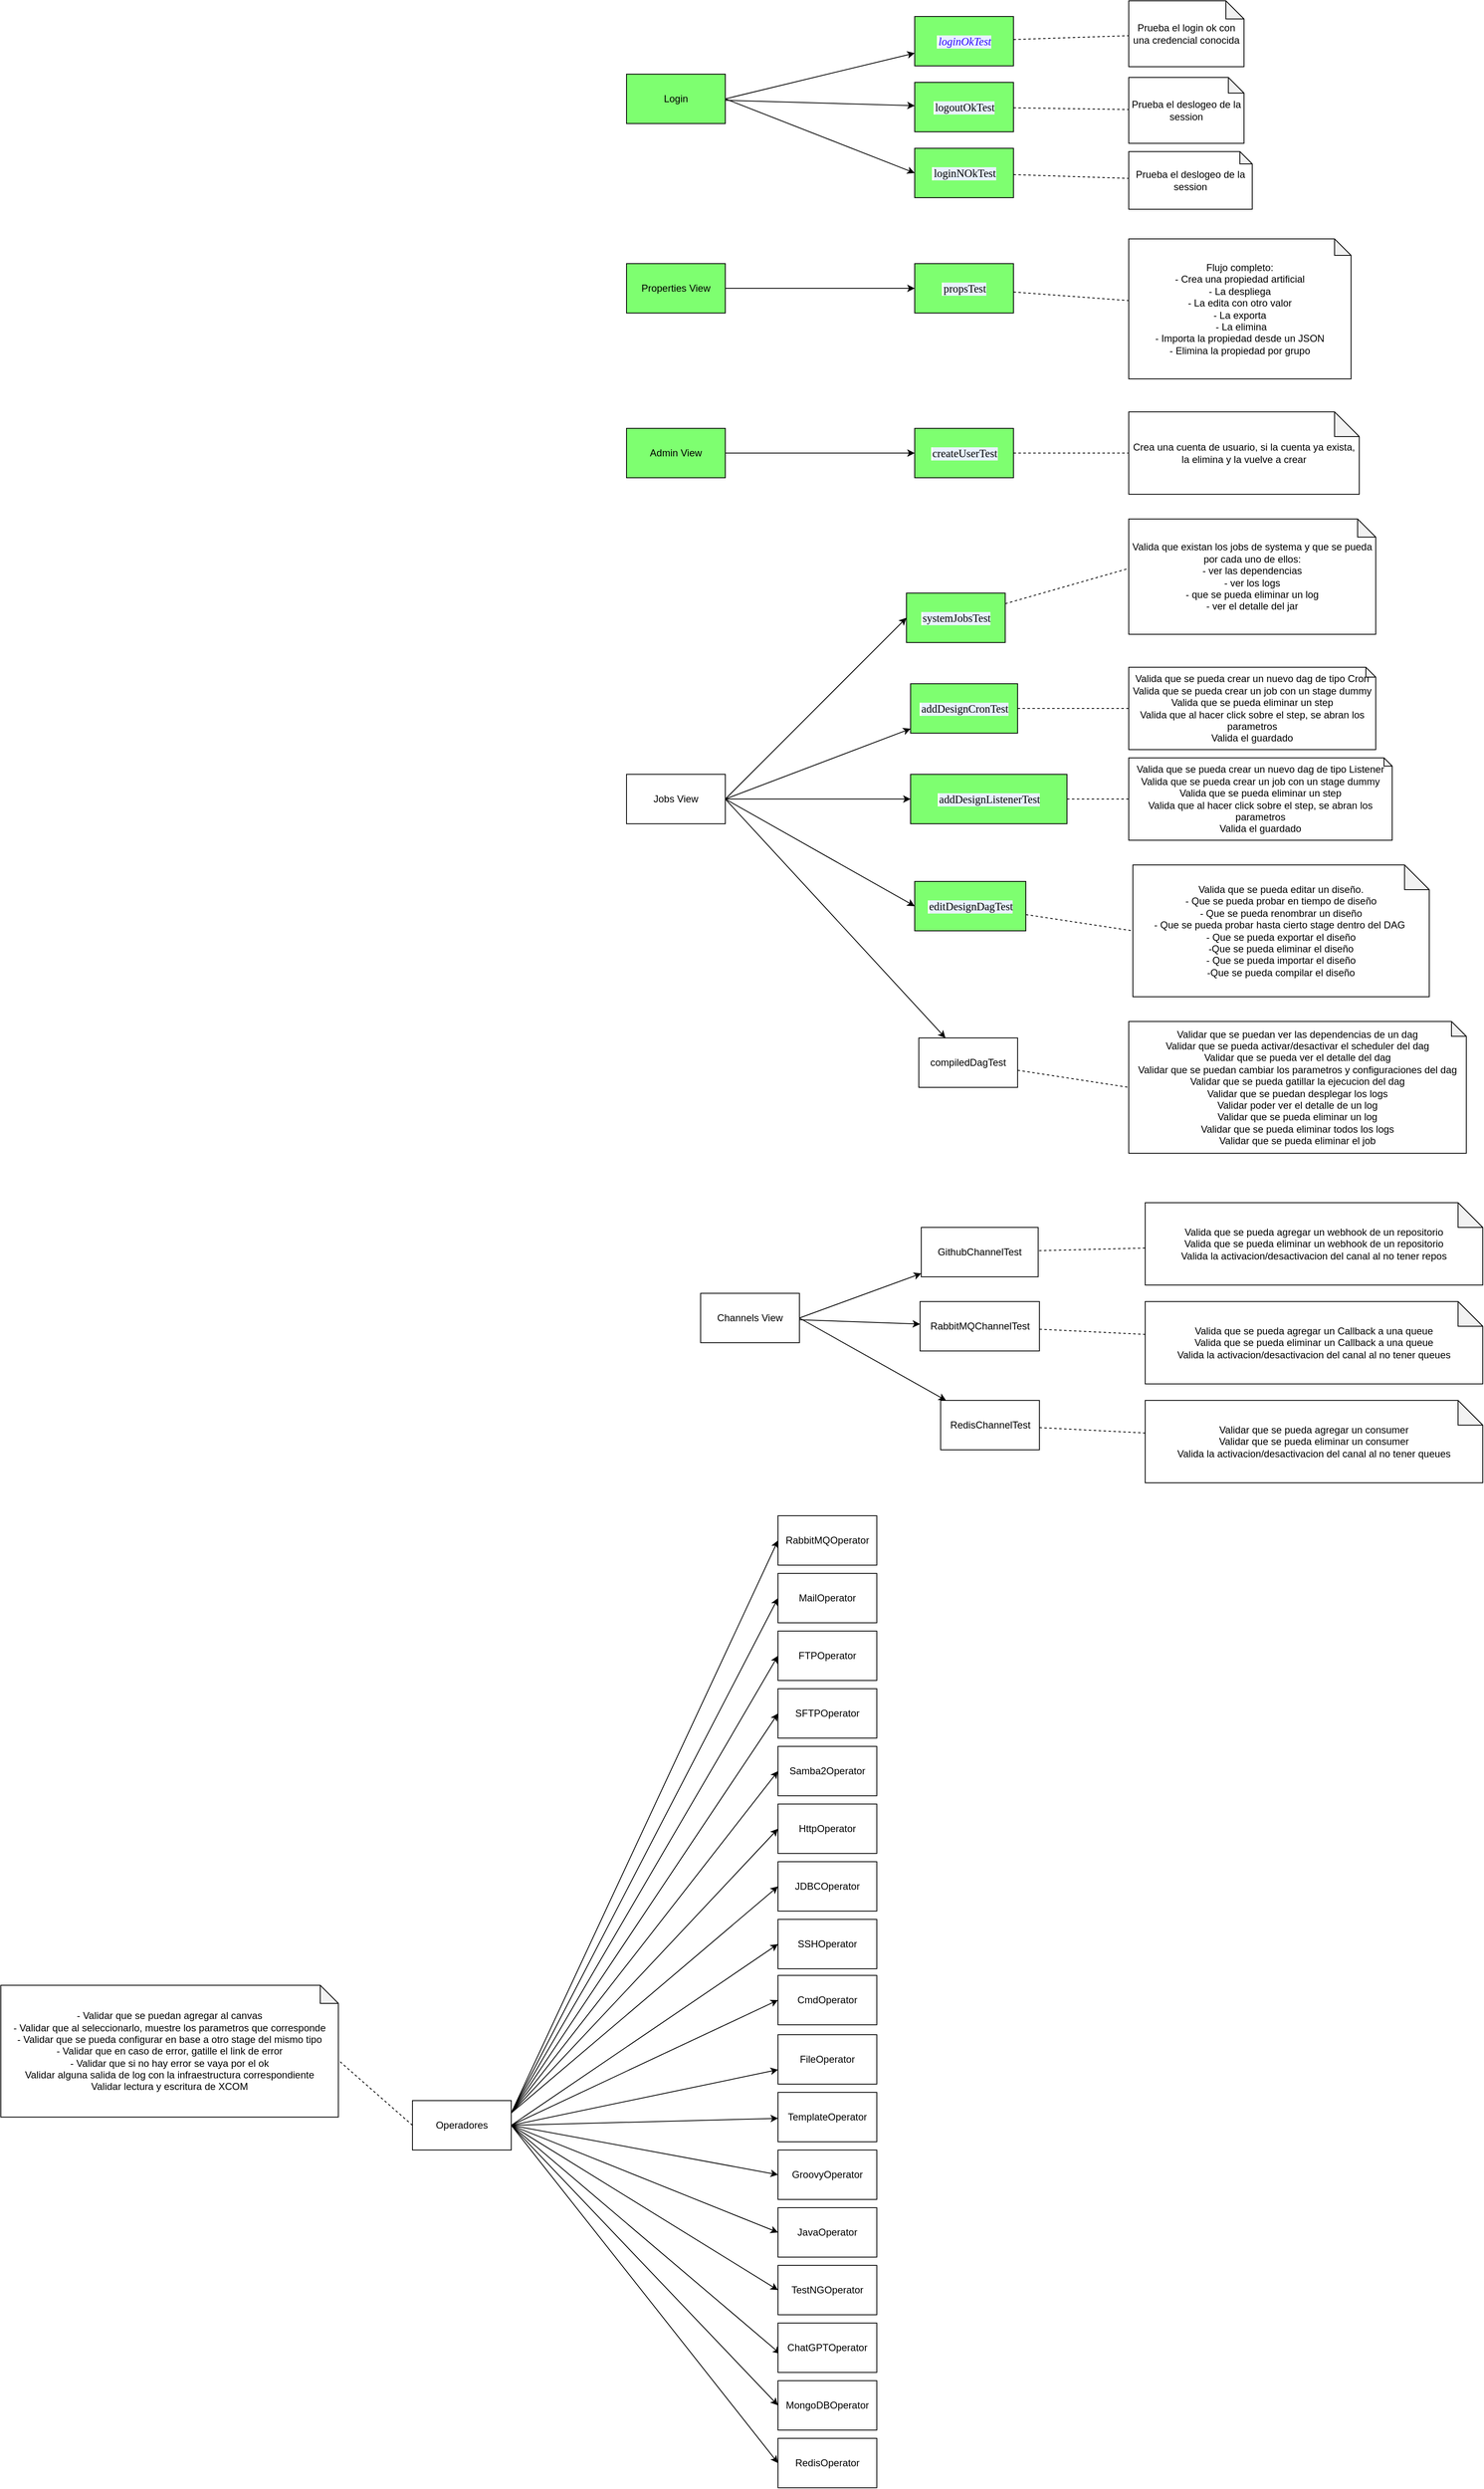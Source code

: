 <mxfile version="21.7.4" type="device">
  <diagram name="Página-1" id="fv28-R_EXHtYrqyaQg-m">
    <mxGraphModel dx="2045" dy="518" grid="1" gridSize="10" guides="1" tooltips="1" connect="1" arrows="1" fold="1" page="1" pageScale="1" pageWidth="827" pageHeight="1169" math="0" shadow="0">
      <root>
        <mxCell id="0" />
        <mxCell id="1" parent="0" />
        <mxCell id="RLsEqO7d_ssN9m2kxjmB-6" value="" style="rounded=0;orthogonalLoop=1;jettySize=auto;html=1;exitX=1;exitY=0.5;exitDx=0;exitDy=0;" edge="1" parent="1" source="RLsEqO7d_ssN9m2kxjmB-1" target="RLsEqO7d_ssN9m2kxjmB-5">
          <mxGeometry relative="1" as="geometry" />
        </mxCell>
        <mxCell id="RLsEqO7d_ssN9m2kxjmB-9" value="" style="rounded=0;orthogonalLoop=1;jettySize=auto;html=1;" edge="1" parent="1" source="RLsEqO7d_ssN9m2kxjmB-1" target="RLsEqO7d_ssN9m2kxjmB-8">
          <mxGeometry relative="1" as="geometry" />
        </mxCell>
        <mxCell id="RLsEqO7d_ssN9m2kxjmB-11" value="" style="rounded=0;orthogonalLoop=1;jettySize=auto;html=1;entryX=0;entryY=0.5;entryDx=0;entryDy=0;exitX=1;exitY=0.5;exitDx=0;exitDy=0;" edge="1" parent="1" source="RLsEqO7d_ssN9m2kxjmB-1" target="RLsEqO7d_ssN9m2kxjmB-10">
          <mxGeometry relative="1" as="geometry">
            <mxPoint x="240" y="250" as="sourcePoint" />
            <mxPoint x="470" y="360" as="targetPoint" />
          </mxGeometry>
        </mxCell>
        <mxCell id="RLsEqO7d_ssN9m2kxjmB-1" value="Login" style="rounded=0;whiteSpace=wrap;html=1;fillColor=#7EFF70;" vertex="1" parent="1">
          <mxGeometry x="170" y="110" width="120" height="60" as="geometry" />
        </mxCell>
        <mxCell id="RLsEqO7d_ssN9m2kxjmB-19" value="" style="edgeStyle=orthogonalEdgeStyle;rounded=0;orthogonalLoop=1;jettySize=auto;html=1;" edge="1" parent="1" source="RLsEqO7d_ssN9m2kxjmB-2" target="RLsEqO7d_ssN9m2kxjmB-18">
          <mxGeometry relative="1" as="geometry" />
        </mxCell>
        <mxCell id="RLsEqO7d_ssN9m2kxjmB-2" value="Properties View" style="rounded=0;whiteSpace=wrap;html=1;fillColor=#7EFF70;" vertex="1" parent="1">
          <mxGeometry x="170" y="340" width="120" height="60" as="geometry" />
        </mxCell>
        <mxCell id="RLsEqO7d_ssN9m2kxjmB-23" value="" style="edgeStyle=orthogonalEdgeStyle;rounded=0;orthogonalLoop=1;jettySize=auto;html=1;" edge="1" parent="1" source="RLsEqO7d_ssN9m2kxjmB-3" target="RLsEqO7d_ssN9m2kxjmB-22">
          <mxGeometry relative="1" as="geometry" />
        </mxCell>
        <mxCell id="RLsEqO7d_ssN9m2kxjmB-3" value="Admin View" style="rounded=0;whiteSpace=wrap;html=1;fillColor=#7EFF70;" vertex="1" parent="1">
          <mxGeometry x="170" y="540" width="120" height="60" as="geometry" />
        </mxCell>
        <mxCell id="RLsEqO7d_ssN9m2kxjmB-27" value="" style="rounded=0;orthogonalLoop=1;jettySize=auto;html=1;exitX=1;exitY=0.5;exitDx=0;exitDy=0;entryX=0;entryY=0.5;entryDx=0;entryDy=0;" edge="1" parent="1" source="RLsEqO7d_ssN9m2kxjmB-4" target="RLsEqO7d_ssN9m2kxjmB-26">
          <mxGeometry relative="1" as="geometry" />
        </mxCell>
        <mxCell id="RLsEqO7d_ssN9m2kxjmB-33" style="rounded=0;orthogonalLoop=1;jettySize=auto;html=1;exitX=1;exitY=0.5;exitDx=0;exitDy=0;" edge="1" parent="1" source="RLsEqO7d_ssN9m2kxjmB-4" target="RLsEqO7d_ssN9m2kxjmB-30">
          <mxGeometry relative="1" as="geometry" />
        </mxCell>
        <mxCell id="RLsEqO7d_ssN9m2kxjmB-35" value="" style="rounded=0;orthogonalLoop=1;jettySize=auto;html=1;exitX=1;exitY=0.5;exitDx=0;exitDy=0;entryX=0;entryY=0.5;entryDx=0;entryDy=0;" edge="1" parent="1" source="RLsEqO7d_ssN9m2kxjmB-4" target="RLsEqO7d_ssN9m2kxjmB-34">
          <mxGeometry relative="1" as="geometry">
            <mxPoint x="250" y="800" as="sourcePoint" />
            <mxPoint x="494.286" y="980" as="targetPoint" />
          </mxGeometry>
        </mxCell>
        <mxCell id="RLsEqO7d_ssN9m2kxjmB-41" style="rounded=0;orthogonalLoop=1;jettySize=auto;html=1;exitX=1;exitY=0.5;exitDx=0;exitDy=0;entryX=0;entryY=0.5;entryDx=0;entryDy=0;" edge="1" parent="1" source="RLsEqO7d_ssN9m2kxjmB-4" target="RLsEqO7d_ssN9m2kxjmB-38">
          <mxGeometry relative="1" as="geometry" />
        </mxCell>
        <mxCell id="RLsEqO7d_ssN9m2kxjmB-45" style="rounded=0;orthogonalLoop=1;jettySize=auto;html=1;exitX=1;exitY=0.5;exitDx=0;exitDy=0;" edge="1" parent="1" source="RLsEqO7d_ssN9m2kxjmB-4" target="RLsEqO7d_ssN9m2kxjmB-42">
          <mxGeometry relative="1" as="geometry" />
        </mxCell>
        <mxCell id="RLsEqO7d_ssN9m2kxjmB-4" value="Jobs View" style="rounded=0;whiteSpace=wrap;html=1;" vertex="1" parent="1">
          <mxGeometry x="170" y="960" width="120" height="60" as="geometry" />
        </mxCell>
        <mxCell id="RLsEqO7d_ssN9m2kxjmB-5" value="&lt;div style=&quot;background-color:#ffffff;padding:0px 0px 0px 2px;&quot;&gt;&lt;div style=&quot;color: rgb(0, 0, 0); background-color: rgb(255, 255, 255); font-family: Consolas; font-size: 10pt;&quot;&gt;&lt;p style=&quot;background-color:#e8f2fe;margin:0;&quot;&gt;&lt;span style=&quot;color:#2a00ff;font-style:italic;&quot;&gt;loginOkTest&lt;/span&gt;&lt;/p&gt;&lt;/div&gt;&lt;/div&gt;" style="rounded=0;whiteSpace=wrap;html=1;fillColor=#7EFF70;" vertex="1" parent="1">
          <mxGeometry x="520" y="40" width="120" height="60" as="geometry" />
        </mxCell>
        <mxCell id="RLsEqO7d_ssN9m2kxjmB-8" value="&lt;div style=&quot;background-color:#ffffff;padding:0px 0px 0px 2px;&quot;&gt;&lt;div style=&quot;font-family: Consolas; font-size: 10pt;&quot;&gt;&lt;p style=&quot;background-color:#e8f2fe;margin:0;&quot;&gt;logoutOkTest&lt;/p&gt;&lt;/div&gt;&lt;/div&gt;" style="rounded=0;whiteSpace=wrap;html=1;fillColor=#7EFF70;" vertex="1" parent="1">
          <mxGeometry x="520" y="120" width="120" height="60" as="geometry" />
        </mxCell>
        <mxCell id="RLsEqO7d_ssN9m2kxjmB-10" value="&lt;div style=&quot;background-color:#ffffff;padding:0px 0px 0px 2px;&quot;&gt;&lt;div style=&quot;font-family: Consolas; font-size: 10pt;&quot;&gt;&lt;p style=&quot;background-color:#e8f2fe;margin:0;&quot;&gt;loginNOkTest&lt;/p&gt;&lt;/div&gt;&lt;/div&gt;" style="rounded=0;whiteSpace=wrap;html=1;fillColor=#7EFF70;" vertex="1" parent="1">
          <mxGeometry x="520" y="200" width="120" height="60" as="geometry" />
        </mxCell>
        <mxCell id="RLsEqO7d_ssN9m2kxjmB-12" value="Prueba el login ok con una credencial conocida" style="shape=note;whiteSpace=wrap;html=1;backgroundOutline=1;darkOpacity=0.05;size=22;" vertex="1" parent="1">
          <mxGeometry x="780" y="21" width="140" height="80" as="geometry" />
        </mxCell>
        <mxCell id="RLsEqO7d_ssN9m2kxjmB-13" value="Prueba el deslogeo de la session" style="shape=note;whiteSpace=wrap;html=1;backgroundOutline=1;darkOpacity=0.05;size=19;" vertex="1" parent="1">
          <mxGeometry x="780" y="114" width="140" height="80" as="geometry" />
        </mxCell>
        <mxCell id="RLsEqO7d_ssN9m2kxjmB-14" value="Prueba el deslogeo de la session" style="shape=note;whiteSpace=wrap;html=1;backgroundOutline=1;darkOpacity=0.05;size=15;" vertex="1" parent="1">
          <mxGeometry x="780" y="204" width="150" height="70" as="geometry" />
        </mxCell>
        <mxCell id="RLsEqO7d_ssN9m2kxjmB-15" value="" style="endArrow=none;dashed=1;html=1;rounded=0;" edge="1" parent="1" source="RLsEqO7d_ssN9m2kxjmB-5" target="RLsEqO7d_ssN9m2kxjmB-12">
          <mxGeometry width="50" height="50" relative="1" as="geometry">
            <mxPoint x="660" y="30" as="sourcePoint" />
            <mxPoint x="710" y="-20" as="targetPoint" />
          </mxGeometry>
        </mxCell>
        <mxCell id="RLsEqO7d_ssN9m2kxjmB-16" value="" style="endArrow=none;dashed=1;html=1;rounded=0;" edge="1" parent="1" source="RLsEqO7d_ssN9m2kxjmB-8" target="RLsEqO7d_ssN9m2kxjmB-13">
          <mxGeometry width="50" height="50" relative="1" as="geometry">
            <mxPoint x="670" y="220" as="sourcePoint" />
            <mxPoint x="720" y="170" as="targetPoint" />
          </mxGeometry>
        </mxCell>
        <mxCell id="RLsEqO7d_ssN9m2kxjmB-17" value="" style="endArrow=none;dashed=1;html=1;rounded=0;" edge="1" parent="1" source="RLsEqO7d_ssN9m2kxjmB-10" target="RLsEqO7d_ssN9m2kxjmB-14">
          <mxGeometry width="50" height="50" relative="1" as="geometry">
            <mxPoint x="690" y="270" as="sourcePoint" />
            <mxPoint x="740" y="220" as="targetPoint" />
          </mxGeometry>
        </mxCell>
        <mxCell id="RLsEqO7d_ssN9m2kxjmB-18" value="&lt;div style=&quot;background-color:#ffffff;padding:0px 0px 0px 2px;&quot;&gt;&lt;div style=&quot;font-family: Consolas; font-size: 10pt;&quot;&gt;&lt;p style=&quot;background-color:#e8f2fe;margin:20 0 0 0;&quot;&gt;propsTest&lt;/p&gt;&lt;/div&gt;&lt;/div&gt;" style="rounded=0;whiteSpace=wrap;html=1;fillColor=#7EFF70;" vertex="1" parent="1">
          <mxGeometry x="520" y="340" width="120" height="60" as="geometry" />
        </mxCell>
        <mxCell id="RLsEqO7d_ssN9m2kxjmB-20" value="Flujo completo:&lt;br&gt;- Crea una propiedad artificial&lt;br&gt;- La despliega&lt;br&gt;- La edita con otro valor&lt;br&gt;- La exporta&lt;br&gt;&amp;nbsp;- La elimina&lt;br&gt;- Importa la propiedad desde un JSON&lt;br&gt;- Elimina la propiedad por grupo" style="shape=note;whiteSpace=wrap;html=1;backgroundOutline=1;darkOpacity=0.05;size=20;" vertex="1" parent="1">
          <mxGeometry x="780" y="310" width="270" height="170" as="geometry" />
        </mxCell>
        <mxCell id="RLsEqO7d_ssN9m2kxjmB-21" value="" style="endArrow=none;dashed=1;html=1;rounded=0;" edge="1" parent="1" source="RLsEqO7d_ssN9m2kxjmB-18" target="RLsEqO7d_ssN9m2kxjmB-20">
          <mxGeometry width="50" height="50" relative="1" as="geometry">
            <mxPoint x="610" y="480" as="sourcePoint" />
            <mxPoint x="660" y="430" as="targetPoint" />
          </mxGeometry>
        </mxCell>
        <mxCell id="RLsEqO7d_ssN9m2kxjmB-22" value="&lt;div style=&quot;background-color:#ffffff;padding:0px 0px 0px 2px;&quot;&gt;&lt;div style=&quot;font-family: Consolas; font-size: 10pt;&quot;&gt;&lt;p style=&quot;background-color:#e8f2fe;margin:0;&quot;&gt;createUserTest&lt;/p&gt;&lt;/div&gt;&lt;/div&gt;" style="rounded=0;whiteSpace=wrap;html=1;fillColor=#7EFF70;" vertex="1" parent="1">
          <mxGeometry x="520" y="540" width="120" height="60" as="geometry" />
        </mxCell>
        <mxCell id="RLsEqO7d_ssN9m2kxjmB-24" value="Crea una cuenta de usuario, si la cuenta ya exista, la elimina y la vuelve a crear" style="shape=note;whiteSpace=wrap;html=1;backgroundOutline=1;darkOpacity=0.05;" vertex="1" parent="1">
          <mxGeometry x="780" y="520" width="280" height="100" as="geometry" />
        </mxCell>
        <mxCell id="RLsEqO7d_ssN9m2kxjmB-25" value="" style="endArrow=none;dashed=1;html=1;rounded=0;entryX=0;entryY=0.5;entryDx=0;entryDy=0;entryPerimeter=0;" edge="1" parent="1" source="RLsEqO7d_ssN9m2kxjmB-22" target="RLsEqO7d_ssN9m2kxjmB-24">
          <mxGeometry width="50" height="50" relative="1" as="geometry">
            <mxPoint x="710" y="750" as="sourcePoint" />
            <mxPoint x="760" y="700" as="targetPoint" />
          </mxGeometry>
        </mxCell>
        <mxCell id="RLsEqO7d_ssN9m2kxjmB-26" value="&lt;div style=&quot;background-color:#ffffff;padding:0px 0px 0px 2px;&quot;&gt;&lt;div style=&quot;font-family: Consolas; font-size: 10pt;&quot;&gt;&lt;p style=&quot;background-color:#e8f2fe;margin:0;&quot;&gt;systemJobsTest&lt;/p&gt;&lt;/div&gt;&lt;/div&gt;" style="rounded=0;whiteSpace=wrap;html=1;fillColor=#7EFF70;" vertex="1" parent="1">
          <mxGeometry x="510" y="740" width="120" height="60" as="geometry" />
        </mxCell>
        <mxCell id="RLsEqO7d_ssN9m2kxjmB-28" value="Valida que existan los jobs de systema y que se pueda por cada uno de ellos:&lt;br&gt;- ver las dependencias&lt;br&gt;- ver los logs&lt;br&gt;- que se pueda eliminar un log&lt;br&gt;- ver el detalle del jar" style="shape=note;whiteSpace=wrap;html=1;backgroundOutline=1;darkOpacity=0.05;size=22;" vertex="1" parent="1">
          <mxGeometry x="780" y="650" width="300" height="140" as="geometry" />
        </mxCell>
        <mxCell id="RLsEqO7d_ssN9m2kxjmB-29" value="" style="endArrow=none;dashed=1;html=1;rounded=0;entryX=0;entryY=0.429;entryDx=0;entryDy=0;entryPerimeter=0;" edge="1" parent="1" source="RLsEqO7d_ssN9m2kxjmB-26" target="RLsEqO7d_ssN9m2kxjmB-28">
          <mxGeometry width="50" height="50" relative="1" as="geometry">
            <mxPoint x="560" y="860" as="sourcePoint" />
            <mxPoint x="610" y="810" as="targetPoint" />
          </mxGeometry>
        </mxCell>
        <mxCell id="RLsEqO7d_ssN9m2kxjmB-30" value="&lt;div style=&quot;background-color:#ffffff;padding:0px 0px 0px 2px;&quot;&gt;&lt;div style=&quot;font-family: Consolas; font-size: 10pt;&quot;&gt;&lt;p style=&quot;background-color:#e8f2fe;margin:0;&quot;&gt;addDesignCronTest&lt;/p&gt;&lt;/div&gt;&lt;/div&gt;" style="rounded=0;whiteSpace=wrap;html=1;fillColor=#7EFF70;" vertex="1" parent="1">
          <mxGeometry x="515" y="850" width="130" height="60" as="geometry" />
        </mxCell>
        <mxCell id="RLsEqO7d_ssN9m2kxjmB-31" value="Valida que se pueda crear un nuevo dag de tipo Cron&lt;br&gt;Valida que se pueda crear un job con un stage dummy&lt;br&gt;Valida que se pueda eliminar un step&lt;br&gt;Valida que al hacer click sobre el step, se abran los parametros&lt;br&gt;Valida el guardado" style="shape=note;whiteSpace=wrap;html=1;backgroundOutline=1;darkOpacity=0.05;size=12;" vertex="1" parent="1">
          <mxGeometry x="780" y="830" width="300" height="100" as="geometry" />
        </mxCell>
        <mxCell id="RLsEqO7d_ssN9m2kxjmB-32" value="" style="endArrow=none;dashed=1;html=1;rounded=0;entryX=0;entryY=0.5;entryDx=0;entryDy=0;entryPerimeter=0;" edge="1" parent="1" source="RLsEqO7d_ssN9m2kxjmB-30" target="RLsEqO7d_ssN9m2kxjmB-31">
          <mxGeometry width="50" height="50" relative="1" as="geometry">
            <mxPoint x="620" y="990" as="sourcePoint" />
            <mxPoint x="670" y="940" as="targetPoint" />
          </mxGeometry>
        </mxCell>
        <mxCell id="RLsEqO7d_ssN9m2kxjmB-34" value="&lt;div style=&quot;background-color:#ffffff;padding:0px 0px 0px 2px;&quot;&gt;&lt;div style=&quot;font-family: Consolas; font-size: 10pt;&quot;&gt;&lt;p style=&quot;background-color:#e8f2fe;margin:20 0 0 0;&quot;&gt;editDesignDagTest&lt;/p&gt;&lt;/div&gt;&lt;/div&gt;" style="rounded=0;whiteSpace=wrap;html=1;fillColor=#7EFF70;" vertex="1" parent="1">
          <mxGeometry x="520" y="1090" width="135" height="60" as="geometry" />
        </mxCell>
        <mxCell id="RLsEqO7d_ssN9m2kxjmB-36" value="Valida que se pueda editar un diseño.&lt;br&gt;- Que se pueda probar en tiempo de diseño&lt;br&gt;- Que se pueda renombrar un diseño&lt;br&gt;- Que se pueda probar hasta cierto stage dentro del DAG&amp;nbsp;&lt;br&gt;- Que se pueda exportar el diseño&lt;br&gt;-Que se pueda eliminar el diseño&lt;br&gt;- Que se pueda importar el diseño&lt;br&gt;-Que se pueda compilar el diseño" style="shape=note;whiteSpace=wrap;html=1;backgroundOutline=1;darkOpacity=0.05;" vertex="1" parent="1">
          <mxGeometry x="785" y="1070" width="360" height="160" as="geometry" />
        </mxCell>
        <mxCell id="RLsEqO7d_ssN9m2kxjmB-37" value="" style="endArrow=none;dashed=1;html=1;rounded=0;entryX=0;entryY=0.5;entryDx=0;entryDy=0;entryPerimeter=0;" edge="1" parent="1" source="RLsEqO7d_ssN9m2kxjmB-34" target="RLsEqO7d_ssN9m2kxjmB-36">
          <mxGeometry width="50" height="50" relative="1" as="geometry">
            <mxPoint x="565" y="1240" as="sourcePoint" />
            <mxPoint x="615" y="1190" as="targetPoint" />
          </mxGeometry>
        </mxCell>
        <mxCell id="RLsEqO7d_ssN9m2kxjmB-38" value="&lt;div style=&quot;background-color:#ffffff;padding:0px 0px 0px 2px;&quot;&gt;&lt;div style=&quot;font-family: Consolas; font-size: 10pt;&quot;&gt;&lt;p style=&quot;background-color:#e8f2fe;margin:0;&quot;&gt;addDesignListenerTest&lt;/p&gt;&lt;/div&gt;&lt;/div&gt;" style="rounded=0;whiteSpace=wrap;html=1;fillColor=#7EFF70;" vertex="1" parent="1">
          <mxGeometry x="515" y="960" width="190" height="60" as="geometry" />
        </mxCell>
        <mxCell id="RLsEqO7d_ssN9m2kxjmB-39" value="Valida que se pueda crear un nuevo dag de tipo Listener&lt;br style=&quot;border-color: var(--border-color);&quot;&gt;Valida que se pueda crear un job con un stage dummy&lt;br style=&quot;border-color: var(--border-color);&quot;&gt;Valida que se pueda eliminar un step&lt;br style=&quot;border-color: var(--border-color);&quot;&gt;Valida que al hacer click sobre el step, se abran los parametros&lt;br style=&quot;border-color: var(--border-color);&quot;&gt;Valida el guardado" style="shape=note;whiteSpace=wrap;html=1;backgroundOutline=1;darkOpacity=0.05;size=10;" vertex="1" parent="1">
          <mxGeometry x="780" y="940" width="320" height="100" as="geometry" />
        </mxCell>
        <mxCell id="RLsEqO7d_ssN9m2kxjmB-40" value="" style="endArrow=none;dashed=1;html=1;rounded=0;" edge="1" parent="1" source="RLsEqO7d_ssN9m2kxjmB-38" target="RLsEqO7d_ssN9m2kxjmB-39">
          <mxGeometry width="50" height="50" relative="1" as="geometry">
            <mxPoint x="700" y="830" as="sourcePoint" />
            <mxPoint x="750" y="780" as="targetPoint" />
          </mxGeometry>
        </mxCell>
        <mxCell id="RLsEqO7d_ssN9m2kxjmB-42" value="compiledDagTest" style="rounded=0;whiteSpace=wrap;html=1;" vertex="1" parent="1">
          <mxGeometry x="525" y="1280" width="120" height="60" as="geometry" />
        </mxCell>
        <mxCell id="RLsEqO7d_ssN9m2kxjmB-43" value="Validar que se puedan ver las dependencias de un dag&lt;br&gt;Validar que se pueda activar/desactivar el scheduler del dag&lt;br&gt;Validar que se pueda ver el detalle del dag&lt;br&gt;Validar que se puedan cambiar los parametros y configuraciones del dag&lt;br&gt;Validar que se pueda gatillar la ejecucion del dag&lt;br&gt;Validar que se puedan desplegar los logs&lt;br&gt;Validar poder ver el detalle de un log&lt;br&gt;Validar que se pueda eliminar un log&lt;br&gt;Validar que se pueda eliminar todos los logs&lt;br&gt;Validar que se pueda eliminar el job" style="shape=note;whiteSpace=wrap;html=1;backgroundOutline=1;darkOpacity=0.05;size=18;" vertex="1" parent="1">
          <mxGeometry x="780" y="1260" width="410" height="160" as="geometry" />
        </mxCell>
        <mxCell id="RLsEqO7d_ssN9m2kxjmB-44" value="" style="endArrow=none;dashed=1;html=1;rounded=0;entryX=0;entryY=0.5;entryDx=0;entryDy=0;entryPerimeter=0;" edge="1" parent="1" source="RLsEqO7d_ssN9m2kxjmB-42" target="RLsEqO7d_ssN9m2kxjmB-43">
          <mxGeometry width="50" height="50" relative="1" as="geometry">
            <mxPoint x="430" y="1410" as="sourcePoint" />
            <mxPoint x="480" y="1360" as="targetPoint" />
          </mxGeometry>
        </mxCell>
        <mxCell id="RLsEqO7d_ssN9m2kxjmB-50" style="rounded=0;orthogonalLoop=1;jettySize=auto;html=1;exitX=1;exitY=0.5;exitDx=0;exitDy=0;" edge="1" parent="1" source="RLsEqO7d_ssN9m2kxjmB-46" target="RLsEqO7d_ssN9m2kxjmB-47">
          <mxGeometry relative="1" as="geometry" />
        </mxCell>
        <mxCell id="RLsEqO7d_ssN9m2kxjmB-51" style="rounded=0;orthogonalLoop=1;jettySize=auto;html=1;" edge="1" parent="1" source="RLsEqO7d_ssN9m2kxjmB-46" target="RLsEqO7d_ssN9m2kxjmB-48">
          <mxGeometry relative="1" as="geometry" />
        </mxCell>
        <mxCell id="RLsEqO7d_ssN9m2kxjmB-52" style="rounded=0;orthogonalLoop=1;jettySize=auto;html=1;exitX=1;exitY=0.5;exitDx=0;exitDy=0;" edge="1" parent="1" source="RLsEqO7d_ssN9m2kxjmB-46" target="RLsEqO7d_ssN9m2kxjmB-49">
          <mxGeometry relative="1" as="geometry" />
        </mxCell>
        <mxCell id="RLsEqO7d_ssN9m2kxjmB-46" value="Channels View" style="rounded=0;whiteSpace=wrap;html=1;" vertex="1" parent="1">
          <mxGeometry x="260" y="1590" width="120" height="60" as="geometry" />
        </mxCell>
        <mxCell id="RLsEqO7d_ssN9m2kxjmB-47" value="GithubChannelTest" style="rounded=0;whiteSpace=wrap;html=1;" vertex="1" parent="1">
          <mxGeometry x="528" y="1510" width="142" height="60" as="geometry" />
        </mxCell>
        <mxCell id="RLsEqO7d_ssN9m2kxjmB-48" value="RabbitMQChannelTest" style="rounded=0;whiteSpace=wrap;html=1;" vertex="1" parent="1">
          <mxGeometry x="526.5" y="1600" width="145" height="60" as="geometry" />
        </mxCell>
        <mxCell id="RLsEqO7d_ssN9m2kxjmB-49" value="RedisChannelTest" style="rounded=0;whiteSpace=wrap;html=1;" vertex="1" parent="1">
          <mxGeometry x="551.5" y="1720" width="120" height="60" as="geometry" />
        </mxCell>
        <mxCell id="RLsEqO7d_ssN9m2kxjmB-53" value="Valida que se pueda agregar un webhook de un repositorio&lt;br&gt;Valida que se pueda eliminar un webhook de un repositorio&lt;br&gt;Valida la activacion/desactivacion del canal al no tener repos" style="shape=note;whiteSpace=wrap;html=1;backgroundOutline=1;darkOpacity=0.05;" vertex="1" parent="1">
          <mxGeometry x="800" y="1480" width="410" height="100" as="geometry" />
        </mxCell>
        <mxCell id="RLsEqO7d_ssN9m2kxjmB-54" value="" style="endArrow=none;dashed=1;html=1;rounded=0;" edge="1" parent="1" source="RLsEqO7d_ssN9m2kxjmB-53" target="RLsEqO7d_ssN9m2kxjmB-47">
          <mxGeometry width="50" height="50" relative="1" as="geometry">
            <mxPoint x="720" y="1700" as="sourcePoint" />
            <mxPoint x="770" y="1650" as="targetPoint" />
          </mxGeometry>
        </mxCell>
        <mxCell id="RLsEqO7d_ssN9m2kxjmB-55" value="Valida que se pueda agregar un Callback a una queue&lt;br&gt;Valida que se pueda eliminar un Callback a una queue&lt;br&gt;Valida la activacion/desactivacion del canal al no tener queues" style="shape=note;whiteSpace=wrap;html=1;backgroundOutline=1;darkOpacity=0.05;" vertex="1" parent="1">
          <mxGeometry x="800" y="1600" width="410" height="100" as="geometry" />
        </mxCell>
        <mxCell id="RLsEqO7d_ssN9m2kxjmB-56" value="" style="endArrow=none;dashed=1;html=1;rounded=0;" edge="1" parent="1" source="RLsEqO7d_ssN9m2kxjmB-48" target="RLsEqO7d_ssN9m2kxjmB-55">
          <mxGeometry width="50" height="50" relative="1" as="geometry">
            <mxPoint x="710" y="1730" as="sourcePoint" />
            <mxPoint x="760" y="1680" as="targetPoint" />
          </mxGeometry>
        </mxCell>
        <mxCell id="RLsEqO7d_ssN9m2kxjmB-57" value="Validar que se pueda agregar un consumer&lt;br&gt;Validar que se pueda eliminar un consumer&lt;br&gt;Valida la activacion/desactivacion del canal al no tener queues" style="shape=note;whiteSpace=wrap;html=1;backgroundOutline=1;darkOpacity=0.05;" vertex="1" parent="1">
          <mxGeometry x="800" y="1720" width="410" height="100" as="geometry" />
        </mxCell>
        <mxCell id="RLsEqO7d_ssN9m2kxjmB-58" value="" style="endArrow=none;dashed=1;html=1;rounded=0;" edge="1" parent="1" source="RLsEqO7d_ssN9m2kxjmB-49" target="RLsEqO7d_ssN9m2kxjmB-57">
          <mxGeometry width="50" height="50" relative="1" as="geometry">
            <mxPoint x="670" y="1850" as="sourcePoint" />
            <mxPoint x="720" y="1800" as="targetPoint" />
          </mxGeometry>
        </mxCell>
        <mxCell id="RLsEqO7d_ssN9m2kxjmB-61" value="" style="rounded=0;orthogonalLoop=1;jettySize=auto;html=1;entryX=0;entryY=0.5;entryDx=0;entryDy=0;exitX=1;exitY=0.25;exitDx=0;exitDy=0;" edge="1" parent="1" source="RLsEqO7d_ssN9m2kxjmB-59" target="RLsEqO7d_ssN9m2kxjmB-60">
          <mxGeometry relative="1" as="geometry" />
        </mxCell>
        <mxCell id="RLsEqO7d_ssN9m2kxjmB-63" value="" style="rounded=0;orthogonalLoop=1;jettySize=auto;html=1;entryX=0;entryY=0.5;entryDx=0;entryDy=0;exitX=1;exitY=0.25;exitDx=0;exitDy=0;" edge="1" parent="1" source="RLsEqO7d_ssN9m2kxjmB-59" target="RLsEqO7d_ssN9m2kxjmB-62">
          <mxGeometry relative="1" as="geometry" />
        </mxCell>
        <mxCell id="RLsEqO7d_ssN9m2kxjmB-65" value="" style="rounded=0;orthogonalLoop=1;jettySize=auto;html=1;entryX=0;entryY=0.5;entryDx=0;entryDy=0;exitX=1;exitY=0.25;exitDx=0;exitDy=0;" edge="1" parent="1" source="RLsEqO7d_ssN9m2kxjmB-59" target="RLsEqO7d_ssN9m2kxjmB-64">
          <mxGeometry relative="1" as="geometry" />
        </mxCell>
        <mxCell id="RLsEqO7d_ssN9m2kxjmB-67" value="" style="rounded=0;orthogonalLoop=1;jettySize=auto;html=1;entryX=0;entryY=0.5;entryDx=0;entryDy=0;exitX=1;exitY=0.25;exitDx=0;exitDy=0;" edge="1" parent="1" source="RLsEqO7d_ssN9m2kxjmB-59" target="RLsEqO7d_ssN9m2kxjmB-66">
          <mxGeometry relative="1" as="geometry" />
        </mxCell>
        <mxCell id="RLsEqO7d_ssN9m2kxjmB-82" style="rounded=0;orthogonalLoop=1;jettySize=auto;html=1;exitX=1;exitY=0.25;exitDx=0;exitDy=0;entryX=0;entryY=0.5;entryDx=0;entryDy=0;" edge="1" parent="1" source="RLsEqO7d_ssN9m2kxjmB-59" target="RLsEqO7d_ssN9m2kxjmB-68">
          <mxGeometry relative="1" as="geometry" />
        </mxCell>
        <mxCell id="RLsEqO7d_ssN9m2kxjmB-83" style="rounded=0;orthogonalLoop=1;jettySize=auto;html=1;exitX=1;exitY=0.25;exitDx=0;exitDy=0;entryX=0;entryY=0.5;entryDx=0;entryDy=0;" edge="1" parent="1" source="RLsEqO7d_ssN9m2kxjmB-59" target="RLsEqO7d_ssN9m2kxjmB-69">
          <mxGeometry relative="1" as="geometry" />
        </mxCell>
        <mxCell id="RLsEqO7d_ssN9m2kxjmB-84" style="rounded=0;orthogonalLoop=1;jettySize=auto;html=1;exitX=1;exitY=0.25;exitDx=0;exitDy=0;entryX=0;entryY=0.5;entryDx=0;entryDy=0;" edge="1" parent="1" source="RLsEqO7d_ssN9m2kxjmB-59" target="RLsEqO7d_ssN9m2kxjmB-70">
          <mxGeometry relative="1" as="geometry" />
        </mxCell>
        <mxCell id="RLsEqO7d_ssN9m2kxjmB-85" style="rounded=0;orthogonalLoop=1;jettySize=auto;html=1;exitX=1;exitY=0.5;exitDx=0;exitDy=0;entryX=0;entryY=0.5;entryDx=0;entryDy=0;" edge="1" parent="1" source="RLsEqO7d_ssN9m2kxjmB-59" target="RLsEqO7d_ssN9m2kxjmB-71">
          <mxGeometry relative="1" as="geometry" />
        </mxCell>
        <mxCell id="RLsEqO7d_ssN9m2kxjmB-86" style="rounded=0;orthogonalLoop=1;jettySize=auto;html=1;exitX=1;exitY=0.5;exitDx=0;exitDy=0;entryX=0;entryY=0.5;entryDx=0;entryDy=0;" edge="1" parent="1" source="RLsEqO7d_ssN9m2kxjmB-59" target="RLsEqO7d_ssN9m2kxjmB-72">
          <mxGeometry relative="1" as="geometry" />
        </mxCell>
        <mxCell id="RLsEqO7d_ssN9m2kxjmB-87" style="rounded=0;orthogonalLoop=1;jettySize=auto;html=1;exitX=1;exitY=0.5;exitDx=0;exitDy=0;" edge="1" parent="1" source="RLsEqO7d_ssN9m2kxjmB-59" target="RLsEqO7d_ssN9m2kxjmB-73">
          <mxGeometry relative="1" as="geometry" />
        </mxCell>
        <mxCell id="RLsEqO7d_ssN9m2kxjmB-88" style="rounded=0;orthogonalLoop=1;jettySize=auto;html=1;exitX=1;exitY=0.5;exitDx=0;exitDy=0;" edge="1" parent="1" source="RLsEqO7d_ssN9m2kxjmB-59" target="RLsEqO7d_ssN9m2kxjmB-74">
          <mxGeometry relative="1" as="geometry">
            <mxPoint x="60" y="2330" as="sourcePoint" />
          </mxGeometry>
        </mxCell>
        <mxCell id="RLsEqO7d_ssN9m2kxjmB-89" style="rounded=0;orthogonalLoop=1;jettySize=auto;html=1;exitX=1;exitY=0.5;exitDx=0;exitDy=0;entryX=0;entryY=0.5;entryDx=0;entryDy=0;" edge="1" parent="1" source="RLsEqO7d_ssN9m2kxjmB-59" target="RLsEqO7d_ssN9m2kxjmB-75">
          <mxGeometry relative="1" as="geometry" />
        </mxCell>
        <mxCell id="RLsEqO7d_ssN9m2kxjmB-90" style="rounded=0;orthogonalLoop=1;jettySize=auto;html=1;exitX=1;exitY=0.5;exitDx=0;exitDy=0;entryX=0;entryY=0.5;entryDx=0;entryDy=0;" edge="1" parent="1" source="RLsEqO7d_ssN9m2kxjmB-59" target="RLsEqO7d_ssN9m2kxjmB-77">
          <mxGeometry relative="1" as="geometry" />
        </mxCell>
        <mxCell id="RLsEqO7d_ssN9m2kxjmB-91" style="rounded=0;orthogonalLoop=1;jettySize=auto;html=1;exitX=1;exitY=0.5;exitDx=0;exitDy=0;entryX=0;entryY=0.5;entryDx=0;entryDy=0;" edge="1" parent="1" source="RLsEqO7d_ssN9m2kxjmB-59" target="RLsEqO7d_ssN9m2kxjmB-78">
          <mxGeometry relative="1" as="geometry" />
        </mxCell>
        <mxCell id="RLsEqO7d_ssN9m2kxjmB-92" style="rounded=0;orthogonalLoop=1;jettySize=auto;html=1;exitX=1;exitY=0.5;exitDx=0;exitDy=0;entryX=0.024;entryY=0.624;entryDx=0;entryDy=0;entryPerimeter=0;" edge="1" parent="1" source="RLsEqO7d_ssN9m2kxjmB-59" target="RLsEqO7d_ssN9m2kxjmB-79">
          <mxGeometry relative="1" as="geometry" />
        </mxCell>
        <mxCell id="RLsEqO7d_ssN9m2kxjmB-93" style="rounded=0;orthogonalLoop=1;jettySize=auto;html=1;exitX=1;exitY=0.5;exitDx=0;exitDy=0;entryX=0;entryY=0.5;entryDx=0;entryDy=0;" edge="1" parent="1" source="RLsEqO7d_ssN9m2kxjmB-59" target="RLsEqO7d_ssN9m2kxjmB-80">
          <mxGeometry relative="1" as="geometry">
            <mxPoint x="380" y="2910" as="targetPoint" />
          </mxGeometry>
        </mxCell>
        <mxCell id="RLsEqO7d_ssN9m2kxjmB-94" style="rounded=0;orthogonalLoop=1;jettySize=auto;html=1;exitX=1;exitY=0.5;exitDx=0;exitDy=0;entryX=0;entryY=0.5;entryDx=0;entryDy=0;" edge="1" parent="1" source="RLsEqO7d_ssN9m2kxjmB-59" target="RLsEqO7d_ssN9m2kxjmB-81">
          <mxGeometry relative="1" as="geometry" />
        </mxCell>
        <mxCell id="RLsEqO7d_ssN9m2kxjmB-59" value="Operadores" style="rounded=0;whiteSpace=wrap;html=1;" vertex="1" parent="1">
          <mxGeometry x="-90" y="2570" width="120" height="60" as="geometry" />
        </mxCell>
        <mxCell id="RLsEqO7d_ssN9m2kxjmB-60" value="RabbitMQOperator" style="rounded=0;whiteSpace=wrap;html=1;" vertex="1" parent="1">
          <mxGeometry x="354" y="1860" width="120" height="60" as="geometry" />
        </mxCell>
        <mxCell id="RLsEqO7d_ssN9m2kxjmB-62" value="MailOperator" style="rounded=0;whiteSpace=wrap;html=1;" vertex="1" parent="1">
          <mxGeometry x="354" y="1930" width="120" height="60" as="geometry" />
        </mxCell>
        <mxCell id="RLsEqO7d_ssN9m2kxjmB-64" value="FTPOperator" style="rounded=0;whiteSpace=wrap;html=1;" vertex="1" parent="1">
          <mxGeometry x="354" y="2000" width="120" height="60" as="geometry" />
        </mxCell>
        <mxCell id="RLsEqO7d_ssN9m2kxjmB-66" value="SFTPOperator" style="rounded=0;whiteSpace=wrap;html=1;" vertex="1" parent="1">
          <mxGeometry x="354" y="2070" width="120" height="60" as="geometry" />
        </mxCell>
        <mxCell id="RLsEqO7d_ssN9m2kxjmB-68" value="Samba2Operator" style="rounded=0;whiteSpace=wrap;html=1;" vertex="1" parent="1">
          <mxGeometry x="354" y="2140" width="120" height="60" as="geometry" />
        </mxCell>
        <mxCell id="RLsEqO7d_ssN9m2kxjmB-69" value="HttpOperator" style="rounded=0;whiteSpace=wrap;html=1;" vertex="1" parent="1">
          <mxGeometry x="354" y="2210" width="120" height="60" as="geometry" />
        </mxCell>
        <mxCell id="RLsEqO7d_ssN9m2kxjmB-70" value="JDBCOperator" style="rounded=0;whiteSpace=wrap;html=1;" vertex="1" parent="1">
          <mxGeometry x="354" y="2280" width="120" height="60" as="geometry" />
        </mxCell>
        <mxCell id="RLsEqO7d_ssN9m2kxjmB-71" value="SSHOperator" style="rounded=0;whiteSpace=wrap;html=1;" vertex="1" parent="1">
          <mxGeometry x="354" y="2350" width="120" height="60" as="geometry" />
        </mxCell>
        <mxCell id="RLsEqO7d_ssN9m2kxjmB-72" value="CmdOperator" style="rounded=0;whiteSpace=wrap;html=1;" vertex="1" parent="1">
          <mxGeometry x="354" y="2418" width="120" height="60" as="geometry" />
        </mxCell>
        <mxCell id="RLsEqO7d_ssN9m2kxjmB-73" value="FileOperator" style="rounded=0;whiteSpace=wrap;html=1;" vertex="1" parent="1">
          <mxGeometry x="354" y="2490" width="120" height="60" as="geometry" />
        </mxCell>
        <mxCell id="RLsEqO7d_ssN9m2kxjmB-74" value="TemplateOperator" style="rounded=0;whiteSpace=wrap;html=1;" vertex="1" parent="1">
          <mxGeometry x="354" y="2560" width="120" height="60" as="geometry" />
        </mxCell>
        <mxCell id="RLsEqO7d_ssN9m2kxjmB-75" value="GroovyOperator" style="rounded=0;whiteSpace=wrap;html=1;" vertex="1" parent="1">
          <mxGeometry x="354" y="2630" width="120" height="60" as="geometry" />
        </mxCell>
        <mxCell id="RLsEqO7d_ssN9m2kxjmB-77" value="JavaOperator" style="rounded=0;whiteSpace=wrap;html=1;" vertex="1" parent="1">
          <mxGeometry x="354" y="2700" width="120" height="60" as="geometry" />
        </mxCell>
        <mxCell id="RLsEqO7d_ssN9m2kxjmB-78" value="TestNGOperator" style="rounded=0;whiteSpace=wrap;html=1;" vertex="1" parent="1">
          <mxGeometry x="354" y="2770" width="120" height="60" as="geometry" />
        </mxCell>
        <mxCell id="RLsEqO7d_ssN9m2kxjmB-79" value="ChatGPTOperator" style="rounded=0;whiteSpace=wrap;html=1;" vertex="1" parent="1">
          <mxGeometry x="354" y="2840" width="120" height="60" as="geometry" />
        </mxCell>
        <mxCell id="RLsEqO7d_ssN9m2kxjmB-80" value="MongoDBOperator" style="rounded=0;whiteSpace=wrap;html=1;" vertex="1" parent="1">
          <mxGeometry x="354" y="2910" width="120" height="60" as="geometry" />
        </mxCell>
        <mxCell id="RLsEqO7d_ssN9m2kxjmB-81" value="RedisOperator" style="rounded=0;whiteSpace=wrap;html=1;" vertex="1" parent="1">
          <mxGeometry x="354" y="2980" width="120" height="60" as="geometry" />
        </mxCell>
        <mxCell id="RLsEqO7d_ssN9m2kxjmB-95" value="- Validar que se puedan agregar al canvas&lt;br&gt;- Validar que al seleccionarlo, muestre los parametros que corresponde&lt;br&gt;- Validar que se pueda configurar en base a otro stage del mismo tipo&lt;br&gt;- Validar que en caso de error, gatille el link de error&lt;br&gt;- Validar que si no hay error se vaya por el ok&lt;br&gt;Validar alguna salida de log con la infraestructura correspondiente&lt;br&gt;Validar lectura y escritura de XCOM" style="shape=note;whiteSpace=wrap;html=1;backgroundOutline=1;darkOpacity=0.05;size=22;" vertex="1" parent="1">
          <mxGeometry x="-590" y="2430" width="410" height="160" as="geometry" />
        </mxCell>
        <mxCell id="RLsEqO7d_ssN9m2kxjmB-96" value="" style="endArrow=none;dashed=1;html=1;rounded=0;entryX=0;entryY=0;entryDx=410;entryDy=91;entryPerimeter=0;exitX=0;exitY=0.5;exitDx=0;exitDy=0;" edge="1" parent="1" source="RLsEqO7d_ssN9m2kxjmB-59" target="RLsEqO7d_ssN9m2kxjmB-95">
          <mxGeometry width="50" height="50" relative="1" as="geometry">
            <mxPoint x="-310" y="2800" as="sourcePoint" />
            <mxPoint x="-260" y="2750" as="targetPoint" />
          </mxGeometry>
        </mxCell>
      </root>
    </mxGraphModel>
  </diagram>
</mxfile>
